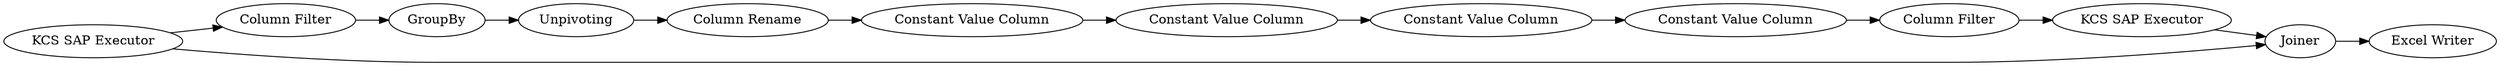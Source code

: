 digraph {
	"5799545181293554652_11" [label="Constant Value Column"]
	"5799545181293554652_15" [label="Column Filter"]
	"5799545181293554652_14" [label="KCS SAP Executor"]
	"5799545181293554652_3" [label="Column Filter"]
	"5799545181293554652_4" [label=Joiner]
	"5799545181293554652_5" [label=GroupBy]
	"5799545181293554652_8" [label="Column Rename"]
	"5799545181293554652_9" [label="Constant Value Column"]
	"5799545181293554652_2" [label="KCS SAP Executor"]
	"5799545181293554652_7" [label=Unpivoting]
	"5799545181293554652_10" [label="Constant Value Column"]
	"5799545181293554652_12" [label="Constant Value Column"]
	"5799545181293554652_16" [label="Excel Writer"]
	"5799545181293554652_4" -> "5799545181293554652_16"
	"5799545181293554652_15" -> "5799545181293554652_14"
	"5799545181293554652_2" -> "5799545181293554652_4"
	"5799545181293554652_12" -> "5799545181293554652_15"
	"5799545181293554652_7" -> "5799545181293554652_8"
	"5799545181293554652_14" -> "5799545181293554652_4"
	"5799545181293554652_9" -> "5799545181293554652_10"
	"5799545181293554652_11" -> "5799545181293554652_12"
	"5799545181293554652_2" -> "5799545181293554652_3"
	"5799545181293554652_3" -> "5799545181293554652_5"
	"5799545181293554652_10" -> "5799545181293554652_11"
	"5799545181293554652_8" -> "5799545181293554652_9"
	"5799545181293554652_5" -> "5799545181293554652_7"
	rankdir=LR
}
